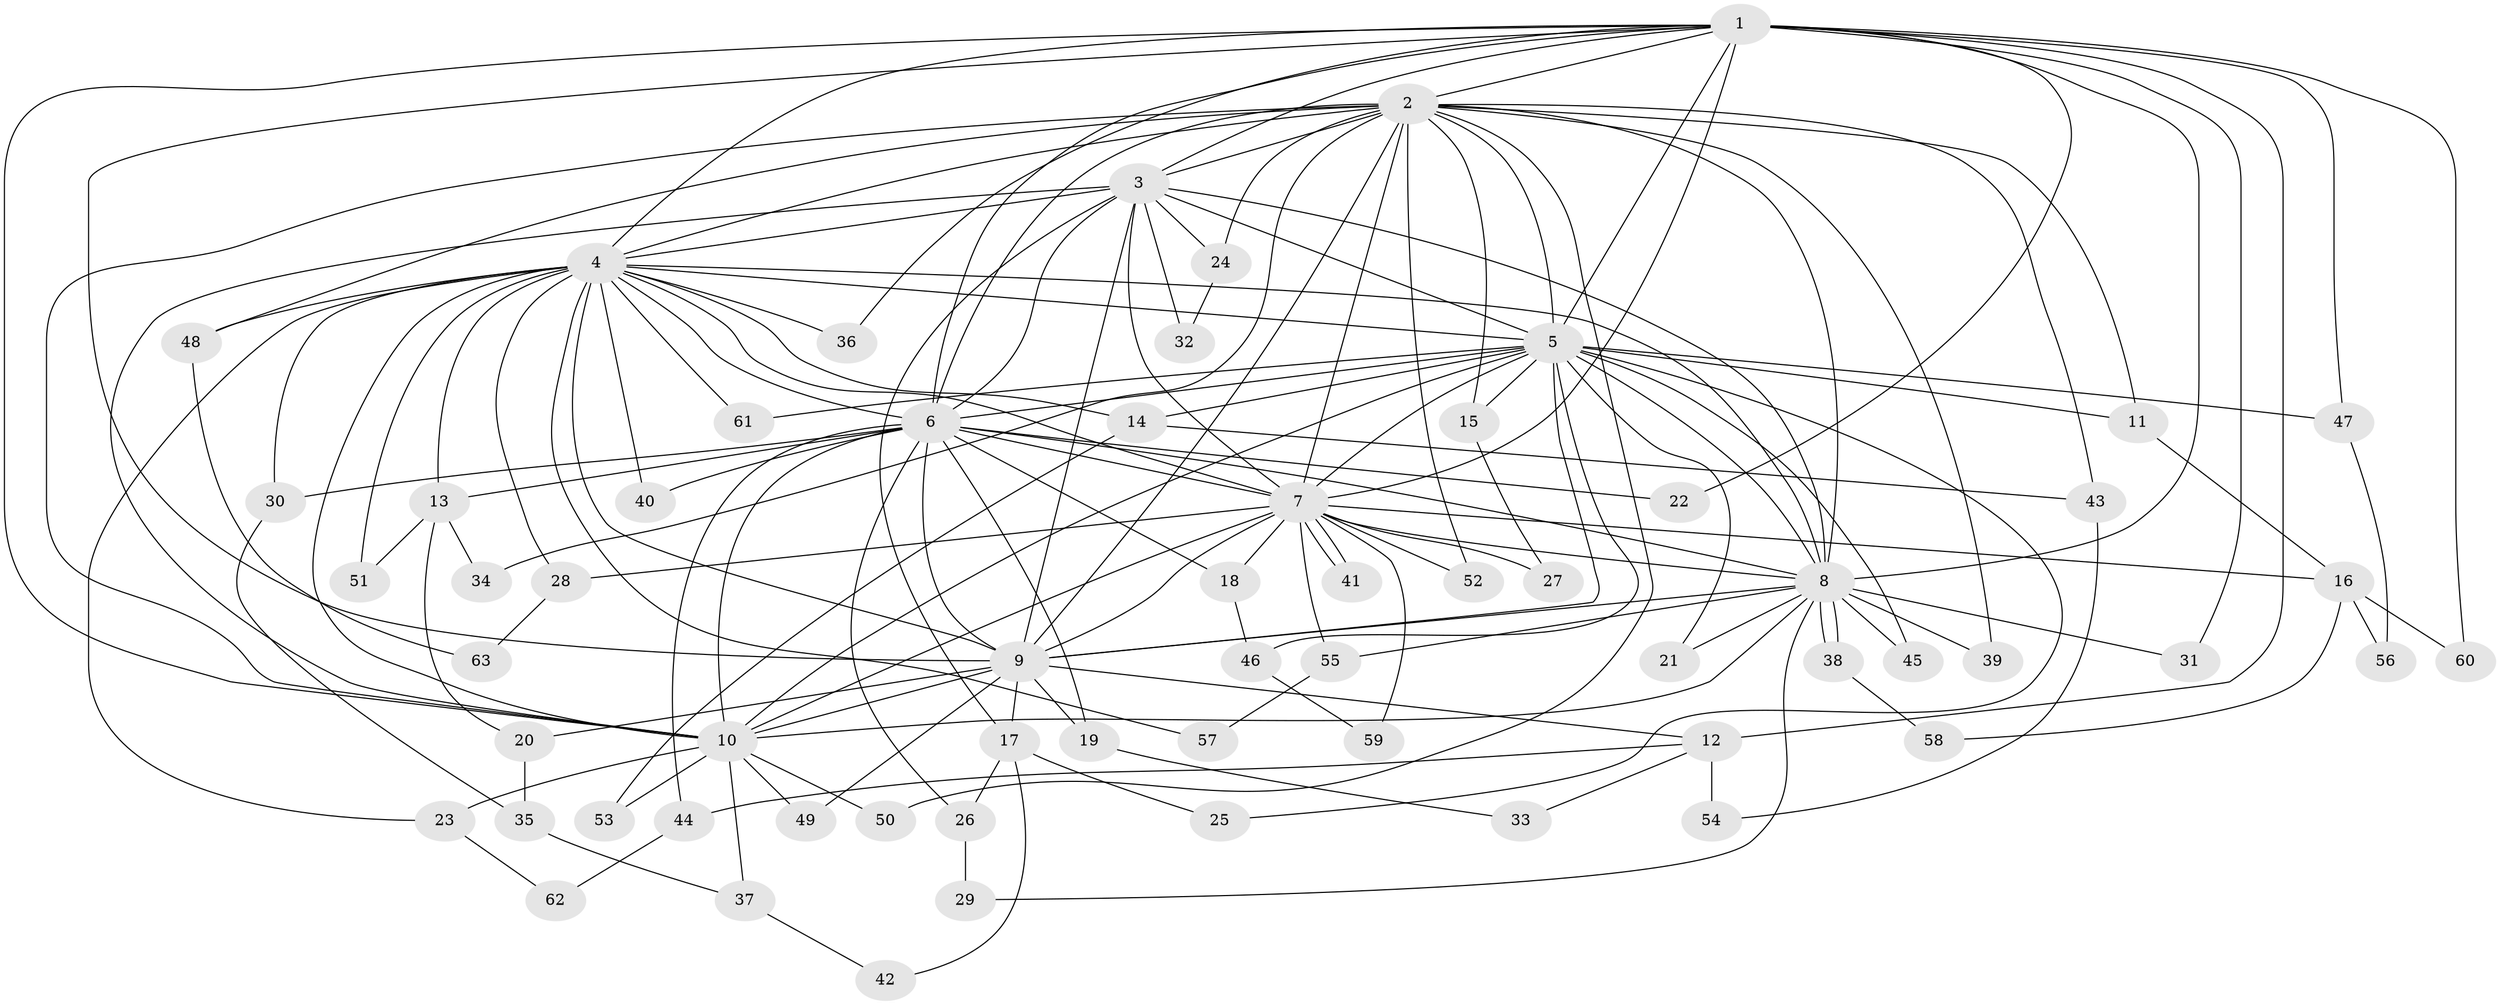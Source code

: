 // Generated by graph-tools (version 1.1) at 2025/10/02/27/25 16:10:59]
// undirected, 63 vertices, 151 edges
graph export_dot {
graph [start="1"]
  node [color=gray90,style=filled];
  1;
  2;
  3;
  4;
  5;
  6;
  7;
  8;
  9;
  10;
  11;
  12;
  13;
  14;
  15;
  16;
  17;
  18;
  19;
  20;
  21;
  22;
  23;
  24;
  25;
  26;
  27;
  28;
  29;
  30;
  31;
  32;
  33;
  34;
  35;
  36;
  37;
  38;
  39;
  40;
  41;
  42;
  43;
  44;
  45;
  46;
  47;
  48;
  49;
  50;
  51;
  52;
  53;
  54;
  55;
  56;
  57;
  58;
  59;
  60;
  61;
  62;
  63;
  1 -- 2;
  1 -- 3;
  1 -- 4;
  1 -- 5;
  1 -- 6;
  1 -- 7;
  1 -- 8;
  1 -- 9;
  1 -- 10;
  1 -- 12;
  1 -- 22;
  1 -- 31;
  1 -- 36;
  1 -- 47;
  1 -- 60;
  2 -- 3;
  2 -- 4;
  2 -- 5;
  2 -- 6;
  2 -- 7;
  2 -- 8;
  2 -- 9;
  2 -- 10;
  2 -- 11;
  2 -- 15;
  2 -- 24;
  2 -- 34;
  2 -- 39;
  2 -- 43;
  2 -- 48;
  2 -- 50;
  2 -- 52;
  3 -- 4;
  3 -- 5;
  3 -- 6;
  3 -- 7;
  3 -- 8;
  3 -- 9;
  3 -- 10;
  3 -- 17;
  3 -- 24;
  3 -- 32;
  4 -- 5;
  4 -- 6;
  4 -- 7;
  4 -- 8;
  4 -- 9;
  4 -- 10;
  4 -- 13;
  4 -- 14;
  4 -- 23;
  4 -- 28;
  4 -- 30;
  4 -- 36;
  4 -- 40;
  4 -- 48;
  4 -- 51;
  4 -- 57;
  4 -- 61;
  5 -- 6;
  5 -- 7;
  5 -- 8;
  5 -- 9;
  5 -- 10;
  5 -- 11;
  5 -- 14;
  5 -- 15;
  5 -- 21;
  5 -- 25;
  5 -- 45;
  5 -- 46;
  5 -- 47;
  5 -- 61;
  6 -- 7;
  6 -- 8;
  6 -- 9;
  6 -- 10;
  6 -- 13;
  6 -- 18;
  6 -- 19;
  6 -- 22;
  6 -- 26;
  6 -- 30;
  6 -- 40;
  6 -- 44;
  7 -- 8;
  7 -- 9;
  7 -- 10;
  7 -- 16;
  7 -- 18;
  7 -- 27;
  7 -- 28;
  7 -- 41;
  7 -- 41;
  7 -- 52;
  7 -- 55;
  7 -- 59;
  8 -- 9;
  8 -- 10;
  8 -- 21;
  8 -- 29;
  8 -- 31;
  8 -- 38;
  8 -- 38;
  8 -- 39;
  8 -- 45;
  8 -- 55;
  9 -- 10;
  9 -- 12;
  9 -- 17;
  9 -- 19;
  9 -- 20;
  9 -- 49;
  10 -- 23;
  10 -- 37;
  10 -- 49;
  10 -- 50;
  10 -- 53;
  11 -- 16;
  12 -- 33;
  12 -- 44;
  12 -- 54;
  13 -- 20;
  13 -- 34;
  13 -- 51;
  14 -- 43;
  14 -- 53;
  15 -- 27;
  16 -- 56;
  16 -- 58;
  16 -- 60;
  17 -- 25;
  17 -- 26;
  17 -- 42;
  18 -- 46;
  19 -- 33;
  20 -- 35;
  23 -- 62;
  24 -- 32;
  26 -- 29;
  28 -- 63;
  30 -- 35;
  35 -- 37;
  37 -- 42;
  38 -- 58;
  43 -- 54;
  44 -- 62;
  46 -- 59;
  47 -- 56;
  48 -- 63;
  55 -- 57;
}
